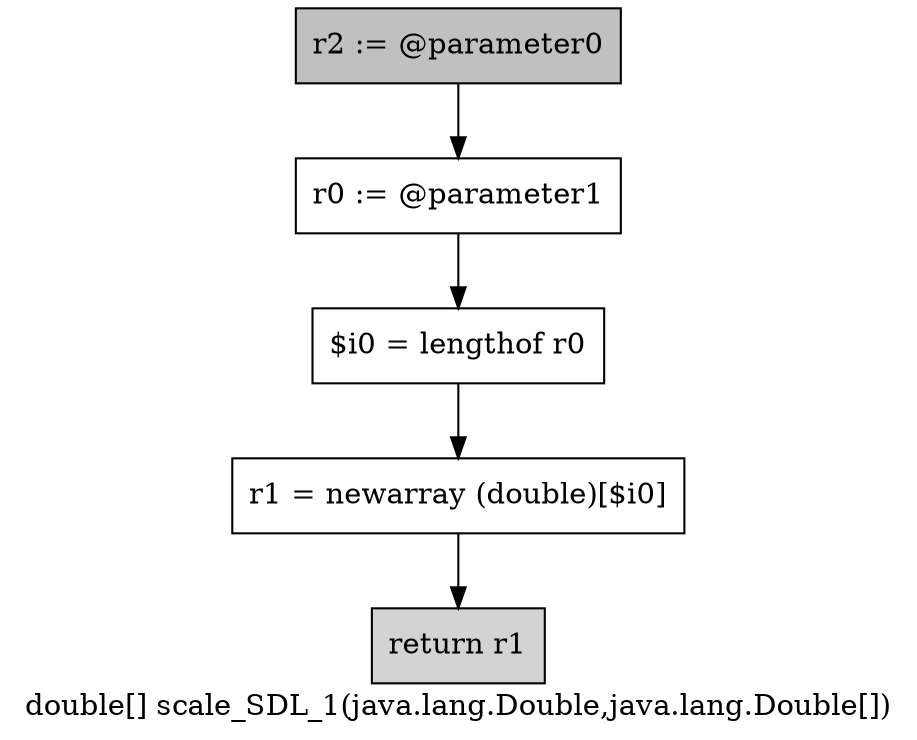 digraph "double[] scale_SDL_1(java.lang.Double,java.lang.Double[])" {
    label="double[] scale_SDL_1(java.lang.Double,java.lang.Double[])";
    node [shape=box];
    "0" [style=filled,fillcolor=gray,label="r2 := @parameter0",];
    "1" [label="r0 := @parameter1",];
    "0"->"1";
    "2" [label="$i0 = lengthof r0",];
    "1"->"2";
    "3" [label="r1 = newarray (double)[$i0]",];
    "2"->"3";
    "4" [style=filled,fillcolor=lightgray,label="return r1",];
    "3"->"4";
}
